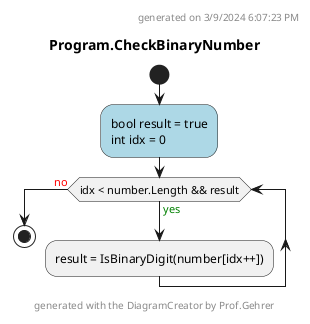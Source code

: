 @startuml Program.CheckBinaryNumber
header
generated on 3/9/2024 6:07:23 PM
end header
title Program.CheckBinaryNumber
start
#LightBlue:bool result = true
int idx = 0;
while (idx < number.Length && result) is (<color:green>yes)
    :result = IsBinaryDigit(number[idx++]);
endwhile (<color:red>no)
footer
generated with the DiagramCreator by Prof.Gehrer
end footer
stop
@enduml

